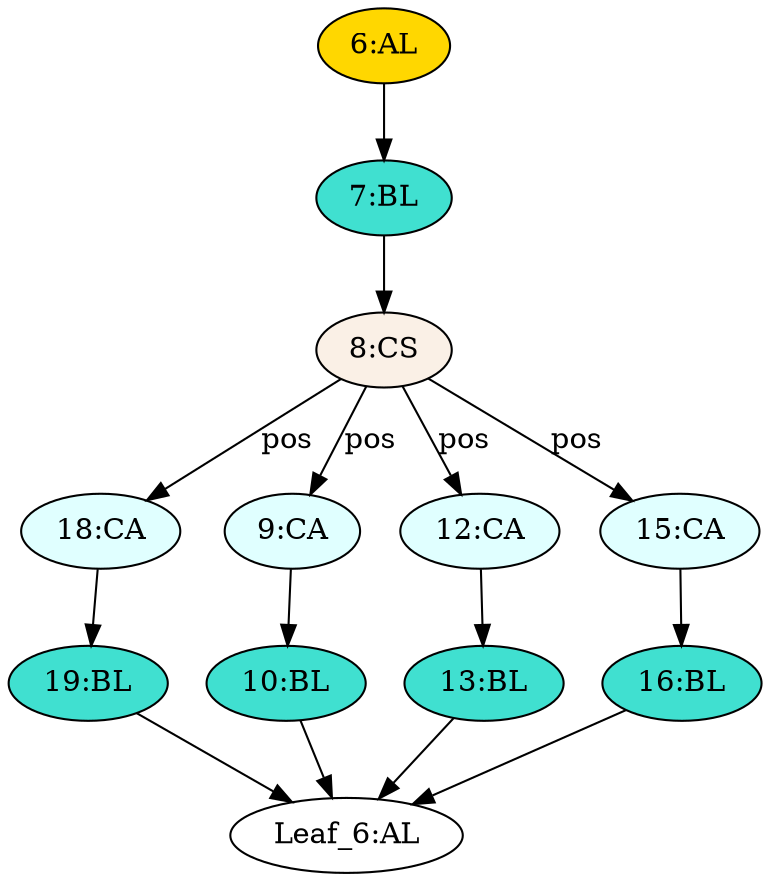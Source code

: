 strict digraph "compose( ,  )" {
	node [label="\N"];
	"8:CS"	[ast="<pyverilog.vparser.ast.CaseStatement object at 0x7fe12a8e3410>",
		fillcolor=linen,
		label="8:CS",
		statements="[]",
		style=filled,
		typ=CaseStatement];
	"18:CA"	[ast="<pyverilog.vparser.ast.Case object at 0x7fe12a8e3e50>",
		fillcolor=lightcyan,
		label="18:CA",
		statements="[]",
		style=filled,
		typ=Case];
	"8:CS" -> "18:CA"	[cond="['pos']",
		label=pos,
		lineno=8];
	"9:CA"	[ast="<pyverilog.vparser.ast.Case object at 0x7fe12a975e50>",
		fillcolor=lightcyan,
		label="9:CA",
		statements="[]",
		style=filled,
		typ=Case];
	"8:CS" -> "9:CA"	[cond="['pos']",
		label=pos,
		lineno=8];
	"12:CA"	[ast="<pyverilog.vparser.ast.Case object at 0x7fe12a896c10>",
		fillcolor=lightcyan,
		label="12:CA",
		statements="[]",
		style=filled,
		typ=Case];
	"8:CS" -> "12:CA"	[cond="['pos']",
		label=pos,
		lineno=8];
	"15:CA"	[ast="<pyverilog.vparser.ast.Case object at 0x7fe12a8e37d0>",
		fillcolor=lightcyan,
		label="15:CA",
		statements="[]",
		style=filled,
		typ=Case];
	"8:CS" -> "15:CA"	[cond="['pos']",
		label=pos,
		lineno=8];
	"19:BL"	[ast="<pyverilog.vparser.ast.Block object at 0x7fe12a8e3510>",
		fillcolor=turquoise,
		label="19:BL",
		statements="[]",
		style=filled,
		typ=Block];
	"18:CA" -> "19:BL"	[cond="[]",
		lineno=None];
	"6:AL"	[ast="<pyverilog.vparser.ast.Always object at 0x7fe12a9757d0>",
		clk_sens=False,
		fillcolor=gold,
		label="6:AL",
		sens="['in', 'pos']",
		statements="[]",
		style=filled,
		typ=Always,
		use_var="['pos']"];
	"7:BL"	[ast="<pyverilog.vparser.ast.Block object at 0x7fe12a975110>",
		fillcolor=turquoise,
		label="7:BL",
		statements="[]",
		style=filled,
		typ=Block];
	"6:AL" -> "7:BL"	[cond="[]",
		lineno=None];
	"10:BL"	[ast="<pyverilog.vparser.ast.Block object at 0x7fe12a9753d0>",
		fillcolor=turquoise,
		label="10:BL",
		statements="[]",
		style=filled,
		typ=Block];
	"9:CA" -> "10:BL"	[cond="[]",
		lineno=None];
	"7:BL" -> "8:CS"	[cond="[]",
		lineno=None];
	"13:BL"	[ast="<pyverilog.vparser.ast.Block object at 0x7fe12a896790>",
		fillcolor=turquoise,
		label="13:BL",
		statements="[]",
		style=filled,
		typ=Block];
	"12:CA" -> "13:BL"	[cond="[]",
		lineno=None];
	"Leaf_6:AL"	[def_var="[]",
		label="Leaf_6:AL"];
	"19:BL" -> "Leaf_6:AL"	[cond="[]",
		lineno=None];
	"13:BL" -> "Leaf_6:AL"	[cond="[]",
		lineno=None];
	"10:BL" -> "Leaf_6:AL"	[cond="[]",
		lineno=None];
	"16:BL"	[ast="<pyverilog.vparser.ast.Block object at 0x7fe12a8e3d50>",
		fillcolor=turquoise,
		label="16:BL",
		statements="[]",
		style=filled,
		typ=Block];
	"16:BL" -> "Leaf_6:AL"	[cond="[]",
		lineno=None];
	"15:CA" -> "16:BL"	[cond="[]",
		lineno=None];
}
